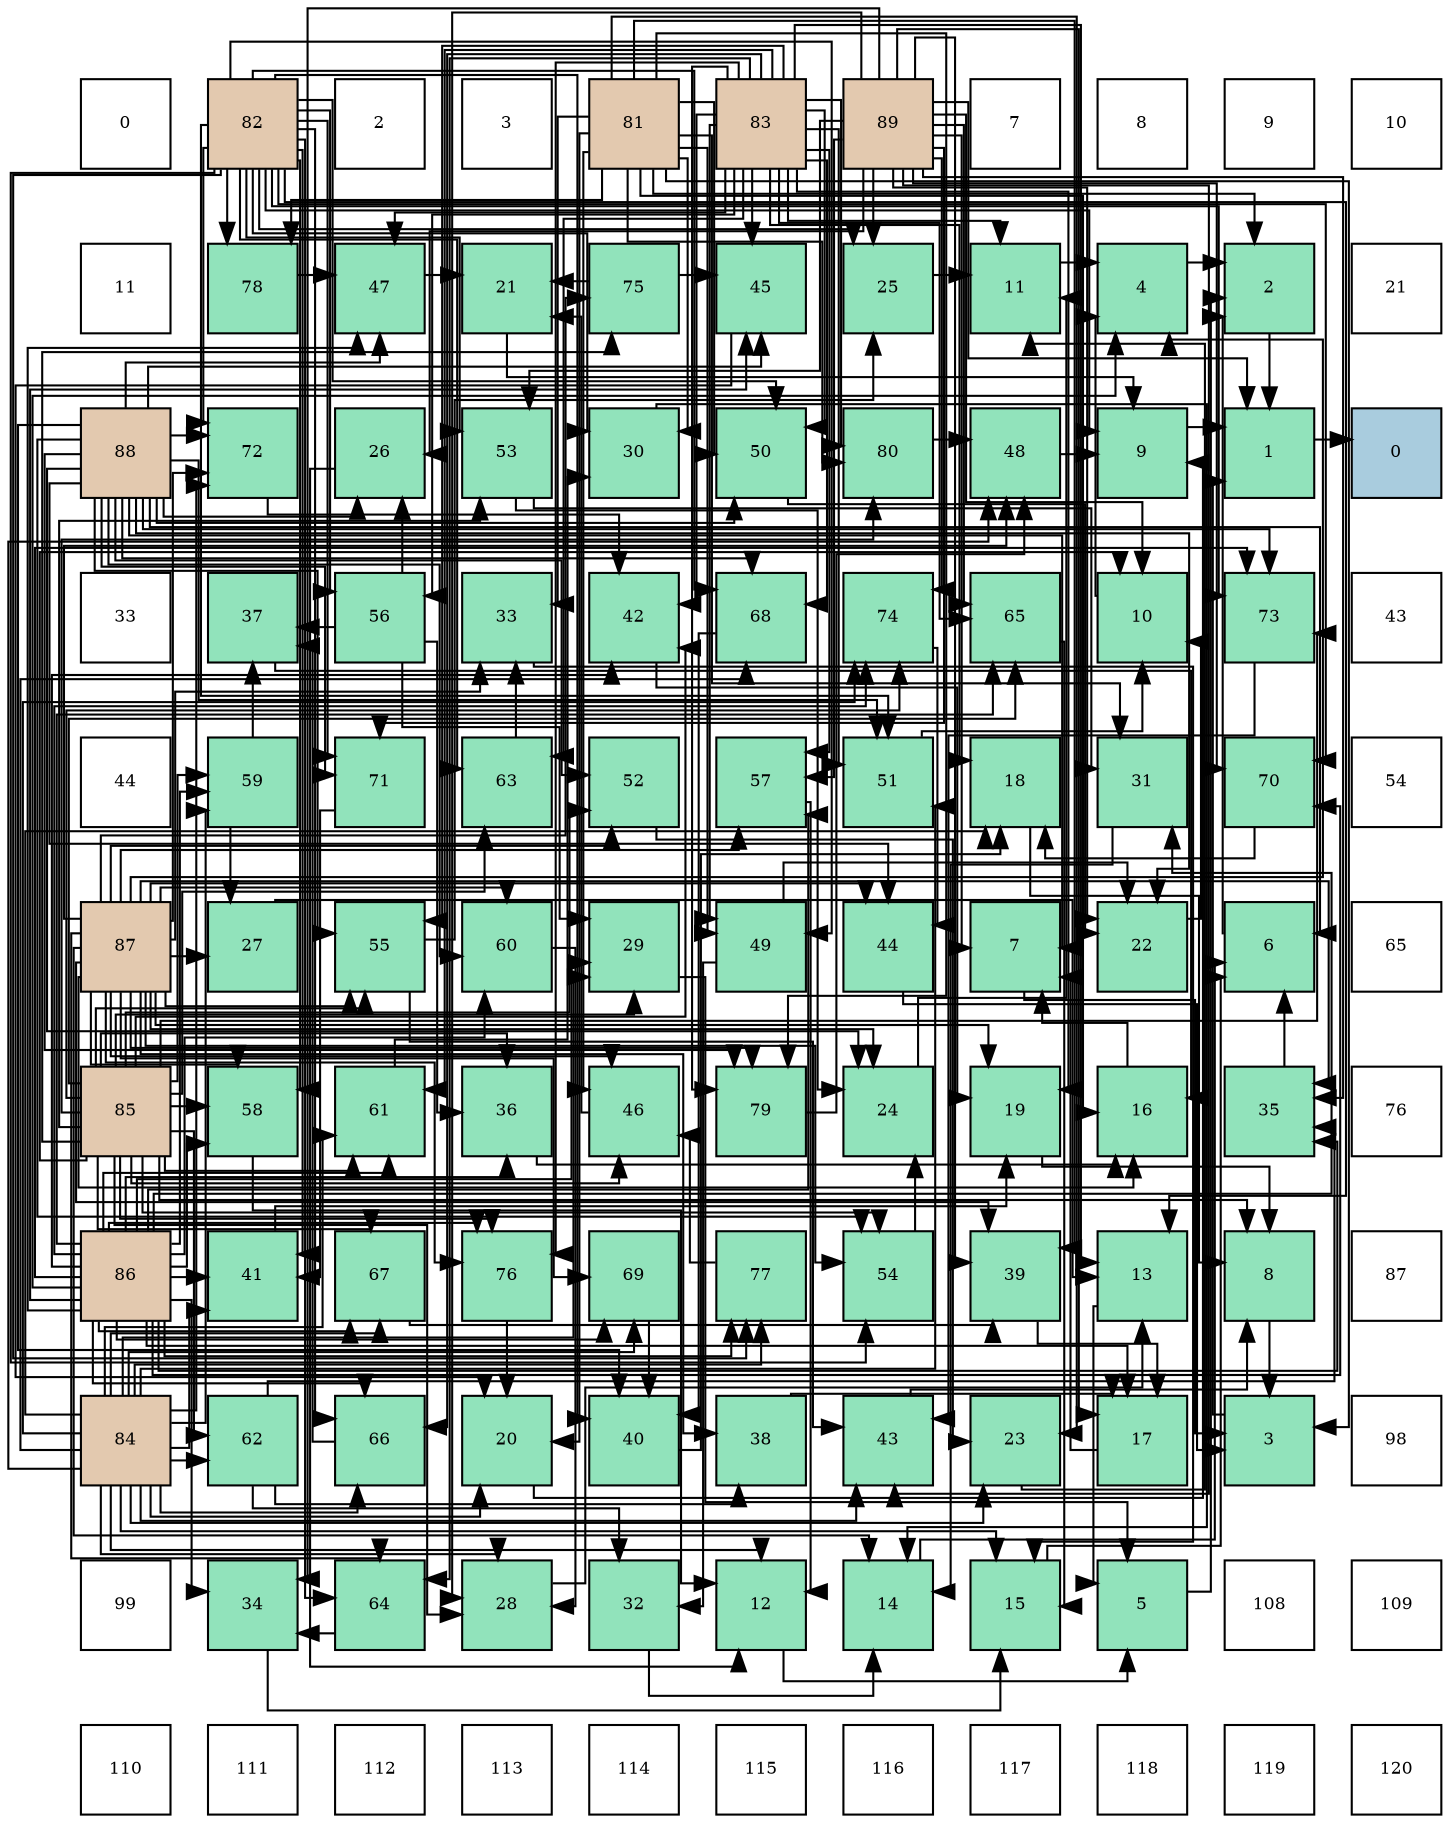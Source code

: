 digraph layout{
 rankdir=TB;
 splines=ortho;
 node [style=filled shape=square fixedsize=true width=0.6];
0[label="0", fontsize=8, fillcolor="#ffffff"];
1[label="82", fontsize=8, fillcolor="#e3c9af"];
2[label="2", fontsize=8, fillcolor="#ffffff"];
3[label="3", fontsize=8, fillcolor="#ffffff"];
4[label="81", fontsize=8, fillcolor="#e3c9af"];
5[label="83", fontsize=8, fillcolor="#e3c9af"];
6[label="89", fontsize=8, fillcolor="#e3c9af"];
7[label="7", fontsize=8, fillcolor="#ffffff"];
8[label="8", fontsize=8, fillcolor="#ffffff"];
9[label="9", fontsize=8, fillcolor="#ffffff"];
10[label="10", fontsize=8, fillcolor="#ffffff"];
11[label="11", fontsize=8, fillcolor="#ffffff"];
12[label="78", fontsize=8, fillcolor="#91e3bb"];
13[label="47", fontsize=8, fillcolor="#91e3bb"];
14[label="21", fontsize=8, fillcolor="#91e3bb"];
15[label="75", fontsize=8, fillcolor="#91e3bb"];
16[label="45", fontsize=8, fillcolor="#91e3bb"];
17[label="25", fontsize=8, fillcolor="#91e3bb"];
18[label="11", fontsize=8, fillcolor="#91e3bb"];
19[label="4", fontsize=8, fillcolor="#91e3bb"];
20[label="2", fontsize=8, fillcolor="#91e3bb"];
21[label="21", fontsize=8, fillcolor="#ffffff"];
22[label="88", fontsize=8, fillcolor="#e3c9af"];
23[label="72", fontsize=8, fillcolor="#91e3bb"];
24[label="26", fontsize=8, fillcolor="#91e3bb"];
25[label="53", fontsize=8, fillcolor="#91e3bb"];
26[label="30", fontsize=8, fillcolor="#91e3bb"];
27[label="50", fontsize=8, fillcolor="#91e3bb"];
28[label="80", fontsize=8, fillcolor="#91e3bb"];
29[label="48", fontsize=8, fillcolor="#91e3bb"];
30[label="9", fontsize=8, fillcolor="#91e3bb"];
31[label="1", fontsize=8, fillcolor="#91e3bb"];
32[label="0", fontsize=8, fillcolor="#a9ccde"];
33[label="33", fontsize=8, fillcolor="#ffffff"];
34[label="37", fontsize=8, fillcolor="#91e3bb"];
35[label="56", fontsize=8, fillcolor="#91e3bb"];
36[label="33", fontsize=8, fillcolor="#91e3bb"];
37[label="42", fontsize=8, fillcolor="#91e3bb"];
38[label="68", fontsize=8, fillcolor="#91e3bb"];
39[label="74", fontsize=8, fillcolor="#91e3bb"];
40[label="65", fontsize=8, fillcolor="#91e3bb"];
41[label="10", fontsize=8, fillcolor="#91e3bb"];
42[label="73", fontsize=8, fillcolor="#91e3bb"];
43[label="43", fontsize=8, fillcolor="#ffffff"];
44[label="44", fontsize=8, fillcolor="#ffffff"];
45[label="59", fontsize=8, fillcolor="#91e3bb"];
46[label="71", fontsize=8, fillcolor="#91e3bb"];
47[label="63", fontsize=8, fillcolor="#91e3bb"];
48[label="52", fontsize=8, fillcolor="#91e3bb"];
49[label="57", fontsize=8, fillcolor="#91e3bb"];
50[label="51", fontsize=8, fillcolor="#91e3bb"];
51[label="18", fontsize=8, fillcolor="#91e3bb"];
52[label="31", fontsize=8, fillcolor="#91e3bb"];
53[label="70", fontsize=8, fillcolor="#91e3bb"];
54[label="54", fontsize=8, fillcolor="#ffffff"];
55[label="87", fontsize=8, fillcolor="#e3c9af"];
56[label="27", fontsize=8, fillcolor="#91e3bb"];
57[label="55", fontsize=8, fillcolor="#91e3bb"];
58[label="60", fontsize=8, fillcolor="#91e3bb"];
59[label="29", fontsize=8, fillcolor="#91e3bb"];
60[label="49", fontsize=8, fillcolor="#91e3bb"];
61[label="44", fontsize=8, fillcolor="#91e3bb"];
62[label="7", fontsize=8, fillcolor="#91e3bb"];
63[label="22", fontsize=8, fillcolor="#91e3bb"];
64[label="6", fontsize=8, fillcolor="#91e3bb"];
65[label="65", fontsize=8, fillcolor="#ffffff"];
66[label="85", fontsize=8, fillcolor="#e3c9af"];
67[label="58", fontsize=8, fillcolor="#91e3bb"];
68[label="61", fontsize=8, fillcolor="#91e3bb"];
69[label="36", fontsize=8, fillcolor="#91e3bb"];
70[label="46", fontsize=8, fillcolor="#91e3bb"];
71[label="79", fontsize=8, fillcolor="#91e3bb"];
72[label="24", fontsize=8, fillcolor="#91e3bb"];
73[label="19", fontsize=8, fillcolor="#91e3bb"];
74[label="16", fontsize=8, fillcolor="#91e3bb"];
75[label="35", fontsize=8, fillcolor="#91e3bb"];
76[label="76", fontsize=8, fillcolor="#ffffff"];
77[label="86", fontsize=8, fillcolor="#e3c9af"];
78[label="41", fontsize=8, fillcolor="#91e3bb"];
79[label="67", fontsize=8, fillcolor="#91e3bb"];
80[label="76", fontsize=8, fillcolor="#91e3bb"];
81[label="69", fontsize=8, fillcolor="#91e3bb"];
82[label="77", fontsize=8, fillcolor="#91e3bb"];
83[label="54", fontsize=8, fillcolor="#91e3bb"];
84[label="39", fontsize=8, fillcolor="#91e3bb"];
85[label="13", fontsize=8, fillcolor="#91e3bb"];
86[label="8", fontsize=8, fillcolor="#91e3bb"];
87[label="87", fontsize=8, fillcolor="#ffffff"];
88[label="84", fontsize=8, fillcolor="#e3c9af"];
89[label="62", fontsize=8, fillcolor="#91e3bb"];
90[label="66", fontsize=8, fillcolor="#91e3bb"];
91[label="20", fontsize=8, fillcolor="#91e3bb"];
92[label="40", fontsize=8, fillcolor="#91e3bb"];
93[label="38", fontsize=8, fillcolor="#91e3bb"];
94[label="43", fontsize=8, fillcolor="#91e3bb"];
95[label="23", fontsize=8, fillcolor="#91e3bb"];
96[label="17", fontsize=8, fillcolor="#91e3bb"];
97[label="3", fontsize=8, fillcolor="#91e3bb"];
98[label="98", fontsize=8, fillcolor="#ffffff"];
99[label="99", fontsize=8, fillcolor="#ffffff"];
100[label="34", fontsize=8, fillcolor="#91e3bb"];
101[label="64", fontsize=8, fillcolor="#91e3bb"];
102[label="28", fontsize=8, fillcolor="#91e3bb"];
103[label="32", fontsize=8, fillcolor="#91e3bb"];
104[label="12", fontsize=8, fillcolor="#91e3bb"];
105[label="14", fontsize=8, fillcolor="#91e3bb"];
106[label="15", fontsize=8, fillcolor="#91e3bb"];
107[label="5", fontsize=8, fillcolor="#91e3bb"];
108[label="108", fontsize=8, fillcolor="#ffffff"];
109[label="109", fontsize=8, fillcolor="#ffffff"];
110[label="110", fontsize=8, fillcolor="#ffffff"];
111[label="111", fontsize=8, fillcolor="#ffffff"];
112[label="112", fontsize=8, fillcolor="#ffffff"];
113[label="113", fontsize=8, fillcolor="#ffffff"];
114[label="114", fontsize=8, fillcolor="#ffffff"];
115[label="115", fontsize=8, fillcolor="#ffffff"];
116[label="116", fontsize=8, fillcolor="#ffffff"];
117[label="117", fontsize=8, fillcolor="#ffffff"];
118[label="118", fontsize=8, fillcolor="#ffffff"];
119[label="119", fontsize=8, fillcolor="#ffffff"];
120[label="120", fontsize=8, fillcolor="#ffffff"];
edge [constraint=false, style=vis];31 -> 32;
20 -> 31;
97 -> 31;
19 -> 20;
107 -> 20;
64 -> 20;
62 -> 97;
86 -> 97;
30 -> 31;
41 -> 19;
18 -> 19;
104 -> 107;
85 -> 107;
105 -> 64;
106 -> 64;
74 -> 62;
96 -> 62;
51 -> 86;
73 -> 86;
91 -> 30;
14 -> 30;
63 -> 41;
95 -> 18;
72 -> 18;
17 -> 18;
24 -> 104;
56 -> 85;
102 -> 85;
59 -> 107;
26 -> 105;
52 -> 105;
103 -> 105;
36 -> 106;
100 -> 106;
75 -> 64;
69 -> 74;
34 -> 74;
93 -> 96;
84 -> 96;
92 -> 51;
78 -> 73;
37 -> 73;
94 -> 86;
61 -> 97;
16 -> 91;
70 -> 14;
13 -> 14;
29 -> 30;
60 -> 63;
60 -> 103;
27 -> 63;
50 -> 41;
48 -> 95;
25 -> 72;
25 -> 52;
83 -> 72;
57 -> 17;
57 -> 94;
35 -> 24;
35 -> 59;
35 -> 69;
35 -> 34;
49 -> 104;
67 -> 104;
45 -> 56;
45 -> 34;
58 -> 102;
68 -> 26;
89 -> 103;
89 -> 75;
89 -> 93;
47 -> 36;
101 -> 100;
40 -> 106;
90 -> 34;
79 -> 84;
38 -> 92;
81 -> 92;
53 -> 51;
46 -> 78;
23 -> 37;
42 -> 94;
39 -> 61;
15 -> 14;
15 -> 16;
80 -> 91;
82 -> 70;
12 -> 13;
71 -> 29;
28 -> 29;
4 -> 20;
4 -> 97;
4 -> 74;
4 -> 91;
4 -> 95;
4 -> 26;
4 -> 52;
4 -> 36;
4 -> 84;
4 -> 70;
4 -> 60;
4 -> 27;
4 -> 12;
4 -> 71;
4 -> 28;
1 -> 30;
1 -> 85;
1 -> 17;
1 -> 26;
1 -> 92;
1 -> 78;
1 -> 60;
1 -> 27;
1 -> 50;
1 -> 25;
1 -> 83;
1 -> 35;
1 -> 67;
1 -> 47;
1 -> 101;
1 -> 90;
1 -> 38;
1 -> 53;
1 -> 46;
1 -> 23;
1 -> 42;
1 -> 82;
1 -> 12;
5 -> 18;
5 -> 85;
5 -> 51;
5 -> 73;
5 -> 37;
5 -> 16;
5 -> 13;
5 -> 60;
5 -> 27;
5 -> 50;
5 -> 57;
5 -> 35;
5 -> 49;
5 -> 68;
5 -> 47;
5 -> 101;
5 -> 40;
5 -> 90;
5 -> 38;
5 -> 80;
5 -> 71;
5 -> 28;
88 -> 104;
88 -> 106;
88 -> 51;
88 -> 91;
88 -> 95;
88 -> 102;
88 -> 59;
88 -> 78;
88 -> 94;
88 -> 29;
88 -> 50;
88 -> 45;
88 -> 68;
88 -> 89;
88 -> 90;
88 -> 79;
88 -> 38;
88 -> 81;
88 -> 23;
88 -> 39;
88 -> 82;
66 -> 86;
66 -> 41;
66 -> 102;
66 -> 59;
66 -> 69;
66 -> 37;
66 -> 70;
66 -> 48;
66 -> 25;
66 -> 83;
66 -> 57;
66 -> 67;
66 -> 45;
66 -> 68;
66 -> 89;
66 -> 47;
66 -> 40;
66 -> 79;
66 -> 42;
66 -> 39;
66 -> 15;
66 -> 80;
66 -> 28;
77 -> 19;
77 -> 96;
77 -> 59;
77 -> 52;
77 -> 100;
77 -> 75;
77 -> 69;
77 -> 78;
77 -> 37;
77 -> 16;
77 -> 13;
77 -> 49;
77 -> 67;
77 -> 45;
77 -> 58;
77 -> 68;
77 -> 40;
77 -> 90;
77 -> 79;
77 -> 81;
77 -> 53;
77 -> 42;
77 -> 39;
77 -> 80;
77 -> 82;
55 -> 19;
55 -> 105;
55 -> 74;
55 -> 73;
55 -> 72;
55 -> 56;
55 -> 36;
55 -> 75;
55 -> 93;
55 -> 84;
55 -> 61;
55 -> 70;
55 -> 29;
55 -> 48;
55 -> 83;
55 -> 57;
55 -> 49;
55 -> 67;
55 -> 58;
55 -> 101;
55 -> 81;
55 -> 23;
55 -> 15;
55 -> 80;
55 -> 71;
22 -> 64;
22 -> 62;
22 -> 63;
22 -> 72;
22 -> 24;
22 -> 92;
22 -> 61;
22 -> 16;
22 -> 13;
22 -> 27;
22 -> 50;
22 -> 48;
22 -> 83;
22 -> 57;
22 -> 58;
22 -> 38;
22 -> 46;
22 -> 23;
22 -> 42;
22 -> 71;
6 -> 31;
6 -> 62;
6 -> 41;
6 -> 96;
6 -> 63;
6 -> 17;
6 -> 24;
6 -> 102;
6 -> 100;
6 -> 75;
6 -> 84;
6 -> 94;
6 -> 25;
6 -> 49;
6 -> 40;
6 -> 53;
6 -> 46;
6 -> 39;
edge [constraint=true, style=invis];
0 -> 11 -> 22 -> 33 -> 44 -> 55 -> 66 -> 77 -> 88 -> 99 -> 110;
1 -> 12 -> 23 -> 34 -> 45 -> 56 -> 67 -> 78 -> 89 -> 100 -> 111;
2 -> 13 -> 24 -> 35 -> 46 -> 57 -> 68 -> 79 -> 90 -> 101 -> 112;
3 -> 14 -> 25 -> 36 -> 47 -> 58 -> 69 -> 80 -> 91 -> 102 -> 113;
4 -> 15 -> 26 -> 37 -> 48 -> 59 -> 70 -> 81 -> 92 -> 103 -> 114;
5 -> 16 -> 27 -> 38 -> 49 -> 60 -> 71 -> 82 -> 93 -> 104 -> 115;
6 -> 17 -> 28 -> 39 -> 50 -> 61 -> 72 -> 83 -> 94 -> 105 -> 116;
7 -> 18 -> 29 -> 40 -> 51 -> 62 -> 73 -> 84 -> 95 -> 106 -> 117;
8 -> 19 -> 30 -> 41 -> 52 -> 63 -> 74 -> 85 -> 96 -> 107 -> 118;
9 -> 20 -> 31 -> 42 -> 53 -> 64 -> 75 -> 86 -> 97 -> 108 -> 119;
10 -> 21 -> 32 -> 43 -> 54 -> 65 -> 76 -> 87 -> 98 -> 109 -> 120;
rank = same {0 -> 1 -> 2 -> 3 -> 4 -> 5 -> 6 -> 7 -> 8 -> 9 -> 10};
rank = same {11 -> 12 -> 13 -> 14 -> 15 -> 16 -> 17 -> 18 -> 19 -> 20 -> 21};
rank = same {22 -> 23 -> 24 -> 25 -> 26 -> 27 -> 28 -> 29 -> 30 -> 31 -> 32};
rank = same {33 -> 34 -> 35 -> 36 -> 37 -> 38 -> 39 -> 40 -> 41 -> 42 -> 43};
rank = same {44 -> 45 -> 46 -> 47 -> 48 -> 49 -> 50 -> 51 -> 52 -> 53 -> 54};
rank = same {55 -> 56 -> 57 -> 58 -> 59 -> 60 -> 61 -> 62 -> 63 -> 64 -> 65};
rank = same {66 -> 67 -> 68 -> 69 -> 70 -> 71 -> 72 -> 73 -> 74 -> 75 -> 76};
rank = same {77 -> 78 -> 79 -> 80 -> 81 -> 82 -> 83 -> 84 -> 85 -> 86 -> 87};
rank = same {88 -> 89 -> 90 -> 91 -> 92 -> 93 -> 94 -> 95 -> 96 -> 97 -> 98};
rank = same {99 -> 100 -> 101 -> 102 -> 103 -> 104 -> 105 -> 106 -> 107 -> 108 -> 109};
rank = same {110 -> 111 -> 112 -> 113 -> 114 -> 115 -> 116 -> 117 -> 118 -> 119 -> 120};
}